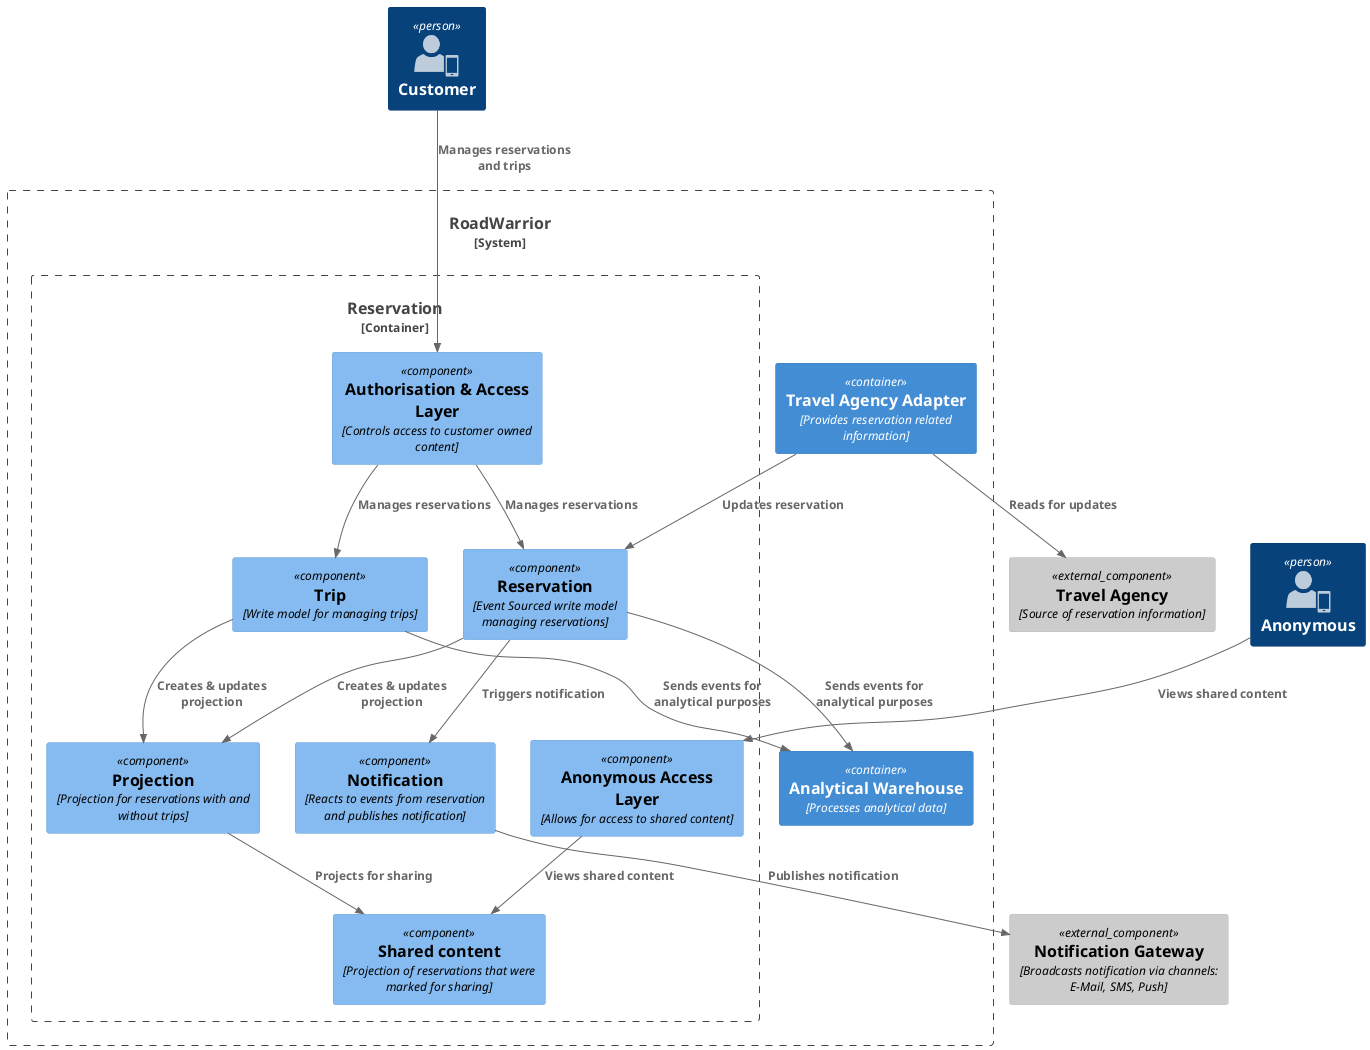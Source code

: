 @startuml
!include <c4/C4_Component.puml>
!include <office/Users/mobile_user.puml>

SHOW_PERSON_SPRITE("mobile_user")

Person(customer, "Customer")
Person(viewer, "Anonymous")

System_Boundary(roadwarrior, "RoadWarrior") {

    Container_Boundary(reservation_b, "Reservation") {
        Component(acl_customer, "Authorisation & Access Layer", "Controls access to customer owned content")
        Component(acl_viewer, "Anonymous Access Layer", "Allows for access to shared content")

        Component(reservation, "Reservation", "Event Sourced write model managing reservations")

        Component(trip, "Trip", "Write model for managing trips")
        Component(projection, "Projection", "Projection for reservations with and without trips")
        Component(shared, "Shared content", "Projection of reservations that were marked for sharing")

        Component(notification, "Notification", "Reacts to events from reservation and publishes notification")
    }

    Container(warehouse, "Analytical Warehouse", "Processes analytical data")
    Container(adapter, "Travel Agency Adapter", "Provides reservation related information")
}

Component_Ext(notification_gateway, "Notification Gateway", "Broadcasts notification via channels: E-Mail, SMS, Push")
Component_Ext(agency, "Travel Agency", "Source of reservation information")


Rel(customer, acl_customer, "Manages reservations and trips")
Rel(acl_customer, reservation, "Manages reservations")
Rel(reservation, projection, "Creates & updates projection")
Rel(reservation, notification, "Triggers notification")
Rel(notification, notification_gateway, "Publishes notification")

Rel(acl_customer, trip, "Manages reservations")
Rel(trip, projection, "Creates & updates projection")

Rel(trip, warehouse, "Sends events for analytical purposes")
Rel(reservation, warehouse, "Sends events for analytical purposes")

Rel(projection, shared, "Projects for sharing")

Rel(adapter, reservation, "Updates reservation")
Rel(adapter, agency, "Reads for updates")

Rel(viewer, acl_viewer, "Views shared content")
Rel(acl_viewer, shared, "Views shared content")

@enduml
